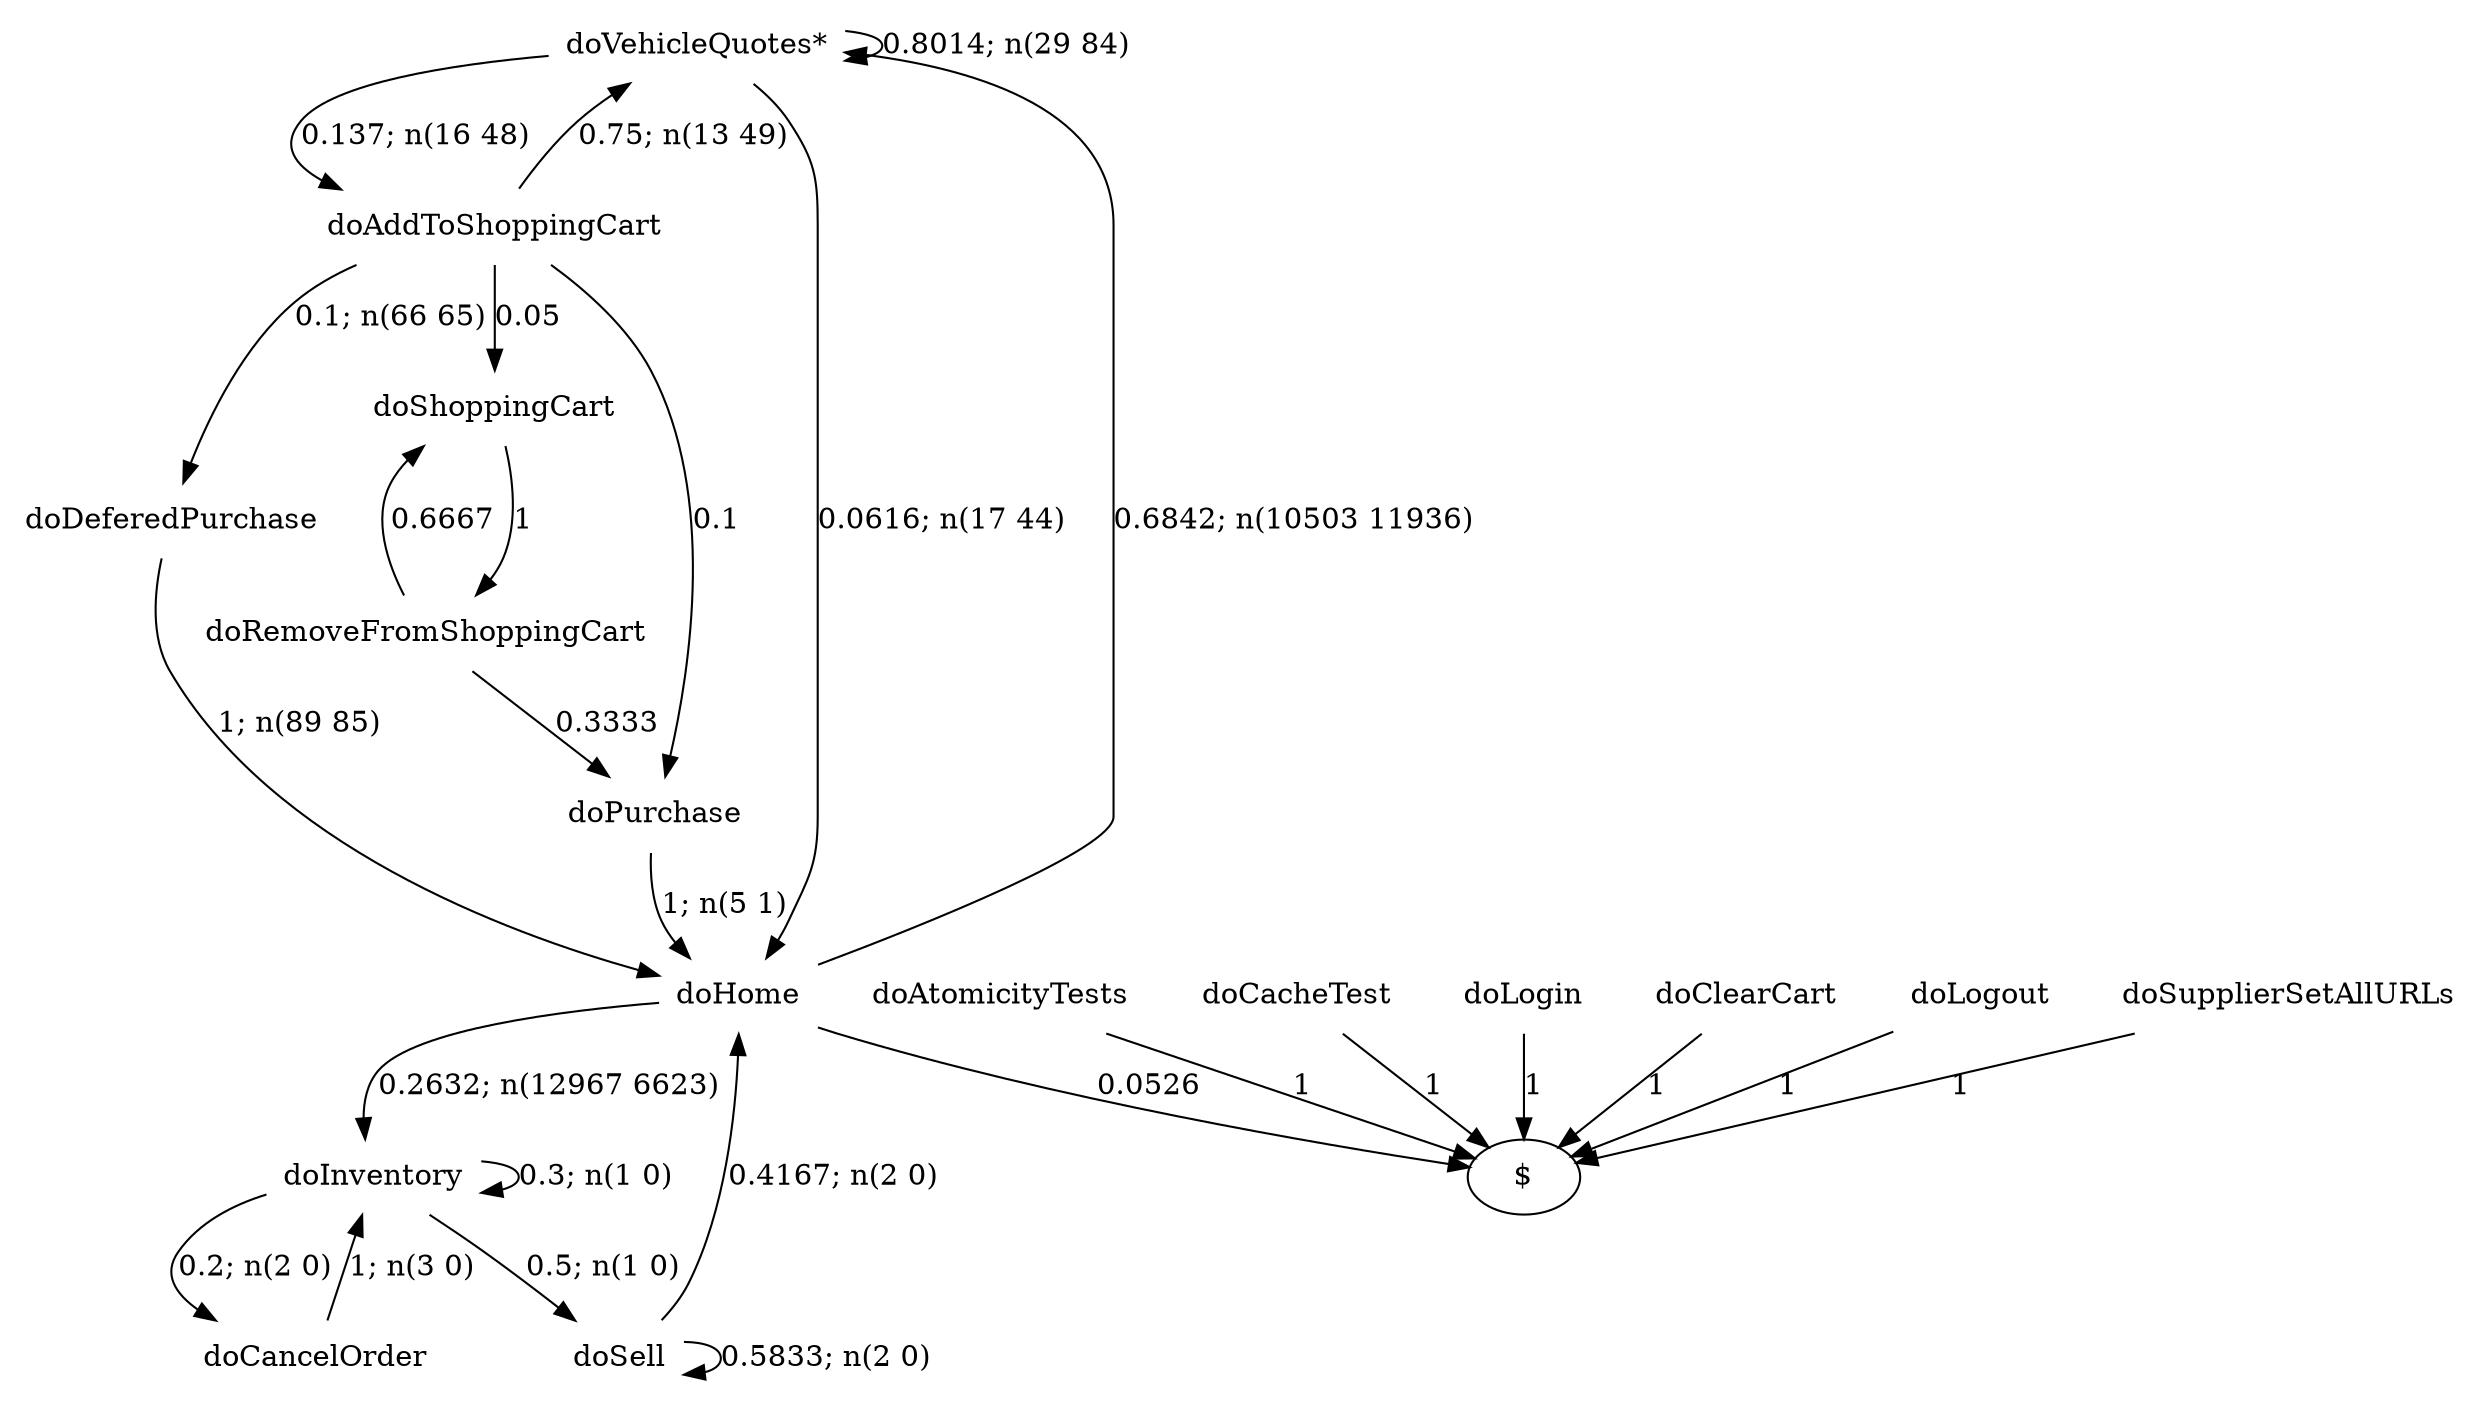 digraph G {"doVehicleQuotes*" [label="doVehicleQuotes*",shape=none];"doSupplierSetAllURLs" [label="doSupplierSetAllURLs",shape=none];"doAtomicityTests" [label="doAtomicityTests",shape=none];"doCacheTest" [label="doCacheTest",shape=none];"doLogin" [label="doLogin",shape=none];"doAddToShoppingCart" [label="doAddToShoppingCart",shape=none];"doDeferedPurchase" [label="doDeferedPurchase",shape=none];"doHome" [label="doHome",shape=none];"doShoppingCart" [label="doShoppingCart",shape=none];"doClearCart" [label="doClearCart",shape=none];"doPurchase" [label="doPurchase",shape=none];"doInventory" [label="doInventory",shape=none];"doSell" [label="doSell",shape=none];"doLogout" [label="doLogout",shape=none];"doCancelOrder" [label="doCancelOrder",shape=none];"doRemoveFromShoppingCart" [label="doRemoveFromShoppingCart",shape=none];"doVehicleQuotes*"->"doVehicleQuotes*" [style=solid,label="0.8014; n(29 84)"];"doVehicleQuotes*"->"doAddToShoppingCart" [style=solid,label="0.137; n(16 48)"];"doVehicleQuotes*"->"doHome" [style=solid,label="0.0616; n(17 44)"];"doSupplierSetAllURLs"->"$" [style=solid,label="1"];"doAtomicityTests"->"$" [style=solid,label="1"];"doCacheTest"->"$" [style=solid,label="1"];"doLogin"->"$" [style=solid,label="1"];"doAddToShoppingCart"->"doVehicleQuotes*" [style=solid,label="0.75; n(13 49)"];"doAddToShoppingCart"->"doDeferedPurchase" [style=solid,label="0.1; n(66 65)"];"doAddToShoppingCart"->"doShoppingCart" [style=solid,label="0.05"];"doAddToShoppingCart"->"doPurchase" [style=solid,label="0.1"];"doDeferedPurchase"->"doHome" [style=solid,label="1; n(89 85)"];"doHome"->"doVehicleQuotes*" [style=solid,label="0.6842; n(10503 11936)"];"doHome"->"doInventory" [style=solid,label="0.2632; n(12967 6623)"];"doHome"->"$" [style=solid,label="0.0526"];"doShoppingCart"->"doRemoveFromShoppingCart" [style=solid,label="1"];"doClearCart"->"$" [style=solid,label="1"];"doPurchase"->"doHome" [style=solid,label="1; n(5 1)"];"doInventory"->"doInventory" [style=solid,label="0.3; n(1 0)"];"doInventory"->"doSell" [style=solid,label="0.5; n(1 0)"];"doInventory"->"doCancelOrder" [style=solid,label="0.2; n(2 0)"];"doSell"->"doHome" [style=solid,label="0.4167; n(2 0)"];"doSell"->"doSell" [style=solid,label="0.5833; n(2 0)"];"doLogout"->"$" [style=solid,label="1"];"doCancelOrder"->"doInventory" [style=solid,label="1; n(3 0)"];"doRemoveFromShoppingCart"->"doShoppingCart" [style=solid,label="0.6667"];"doRemoveFromShoppingCart"->"doPurchase" [style=solid,label="0.3333"];}